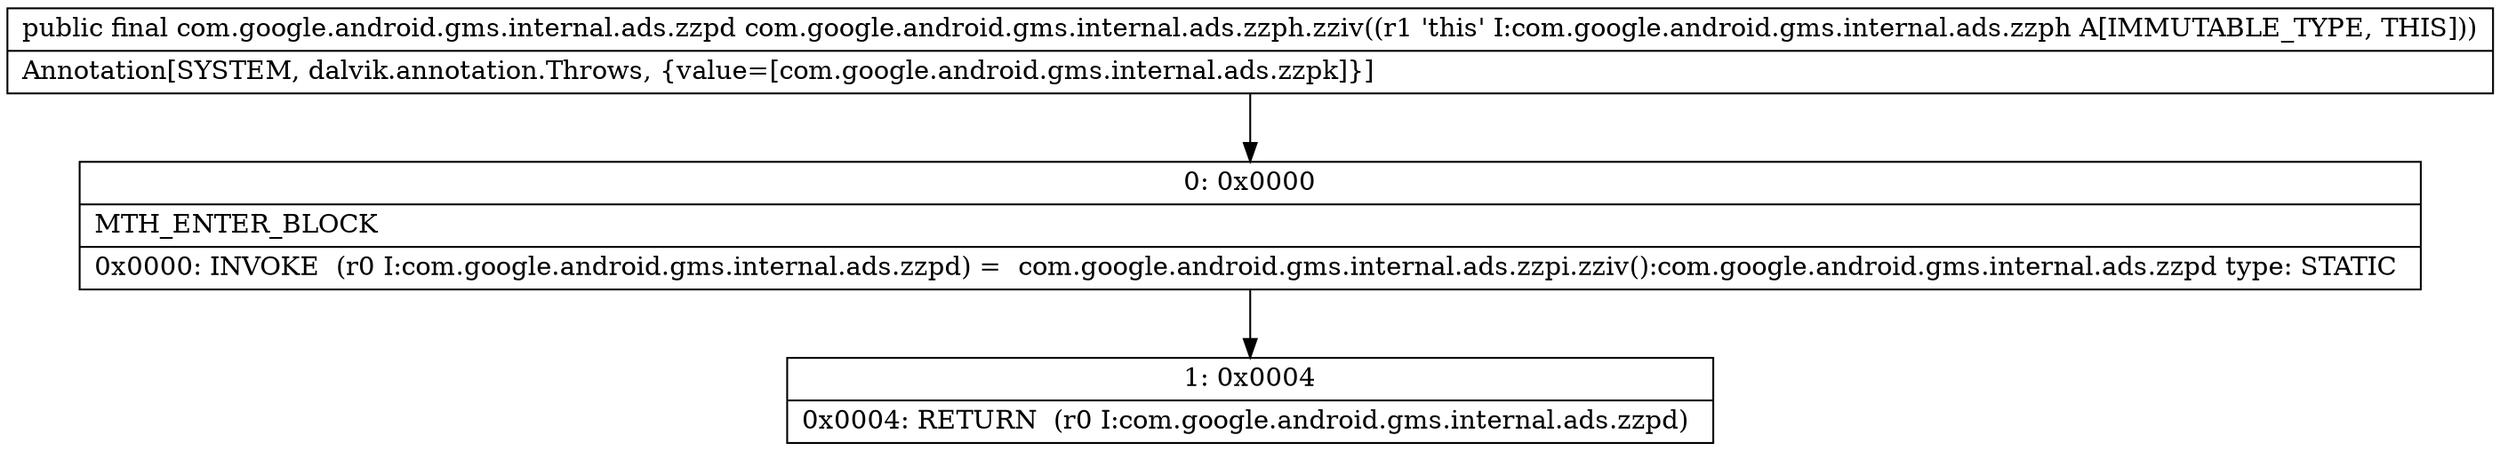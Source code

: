 digraph "CFG forcom.google.android.gms.internal.ads.zzph.zziv()Lcom\/google\/android\/gms\/internal\/ads\/zzpd;" {
Node_0 [shape=record,label="{0\:\ 0x0000|MTH_ENTER_BLOCK\l|0x0000: INVOKE  (r0 I:com.google.android.gms.internal.ads.zzpd) =  com.google.android.gms.internal.ads.zzpi.zziv():com.google.android.gms.internal.ads.zzpd type: STATIC \l}"];
Node_1 [shape=record,label="{1\:\ 0x0004|0x0004: RETURN  (r0 I:com.google.android.gms.internal.ads.zzpd) \l}"];
MethodNode[shape=record,label="{public final com.google.android.gms.internal.ads.zzpd com.google.android.gms.internal.ads.zzph.zziv((r1 'this' I:com.google.android.gms.internal.ads.zzph A[IMMUTABLE_TYPE, THIS]))  | Annotation[SYSTEM, dalvik.annotation.Throws, \{value=[com.google.android.gms.internal.ads.zzpk]\}]\l}"];
MethodNode -> Node_0;
Node_0 -> Node_1;
}

